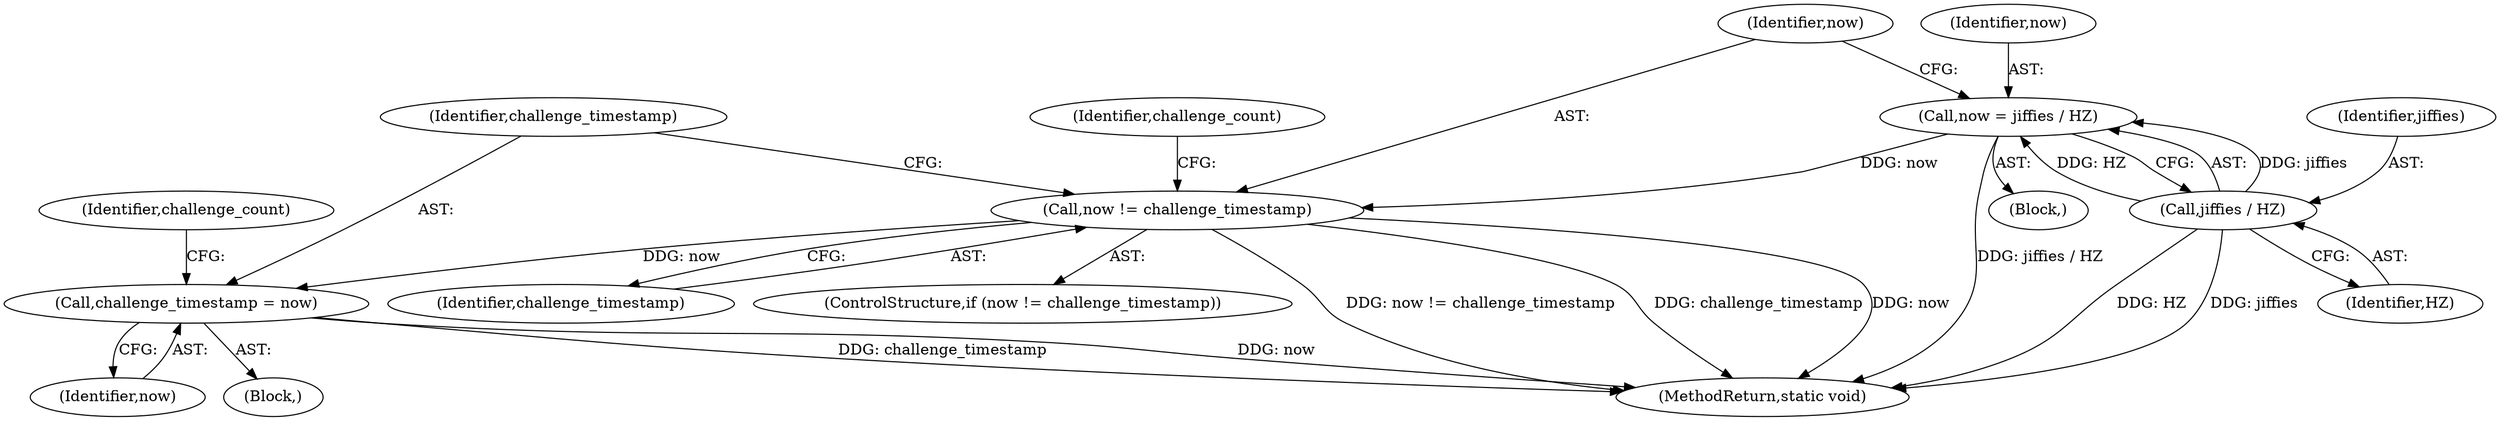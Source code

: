 digraph "0_linux_75ff39ccc1bd5d3c455b6822ab09e533c551f758@integer" {
"1000126" [label="(Call,now = jiffies / HZ)"];
"1000128" [label="(Call,jiffies / HZ)"];
"1000132" [label="(Call,now != challenge_timestamp)"];
"1000136" [label="(Call,challenge_timestamp = now)"];
"1000130" [label="(Identifier,HZ)"];
"1000134" [label="(Identifier,challenge_timestamp)"];
"1000131" [label="(ControlStructure,if (now != challenge_timestamp))"];
"1000126" [label="(Call,now = jiffies / HZ)"];
"1000145" [label="(Identifier,challenge_count)"];
"1000135" [label="(Block,)"];
"1000138" [label="(Identifier,now)"];
"1000133" [label="(Identifier,now)"];
"1000128" [label="(Call,jiffies / HZ)"];
"1000129" [label="(Identifier,jiffies)"];
"1000136" [label="(Call,challenge_timestamp = now)"];
"1000106" [label="(Block,)"];
"1000140" [label="(Identifier,challenge_count)"];
"1000137" [label="(Identifier,challenge_timestamp)"];
"1000154" [label="(MethodReturn,static void)"];
"1000127" [label="(Identifier,now)"];
"1000132" [label="(Call,now != challenge_timestamp)"];
"1000126" -> "1000106"  [label="AST: "];
"1000126" -> "1000128"  [label="CFG: "];
"1000127" -> "1000126"  [label="AST: "];
"1000128" -> "1000126"  [label="AST: "];
"1000133" -> "1000126"  [label="CFG: "];
"1000126" -> "1000154"  [label="DDG: jiffies / HZ"];
"1000128" -> "1000126"  [label="DDG: jiffies"];
"1000128" -> "1000126"  [label="DDG: HZ"];
"1000126" -> "1000132"  [label="DDG: now"];
"1000128" -> "1000130"  [label="CFG: "];
"1000129" -> "1000128"  [label="AST: "];
"1000130" -> "1000128"  [label="AST: "];
"1000128" -> "1000154"  [label="DDG: HZ"];
"1000128" -> "1000154"  [label="DDG: jiffies"];
"1000132" -> "1000131"  [label="AST: "];
"1000132" -> "1000134"  [label="CFG: "];
"1000133" -> "1000132"  [label="AST: "];
"1000134" -> "1000132"  [label="AST: "];
"1000137" -> "1000132"  [label="CFG: "];
"1000145" -> "1000132"  [label="CFG: "];
"1000132" -> "1000154"  [label="DDG: now != challenge_timestamp"];
"1000132" -> "1000154"  [label="DDG: challenge_timestamp"];
"1000132" -> "1000154"  [label="DDG: now"];
"1000132" -> "1000136"  [label="DDG: now"];
"1000136" -> "1000135"  [label="AST: "];
"1000136" -> "1000138"  [label="CFG: "];
"1000137" -> "1000136"  [label="AST: "];
"1000138" -> "1000136"  [label="AST: "];
"1000140" -> "1000136"  [label="CFG: "];
"1000136" -> "1000154"  [label="DDG: challenge_timestamp"];
"1000136" -> "1000154"  [label="DDG: now"];
}
